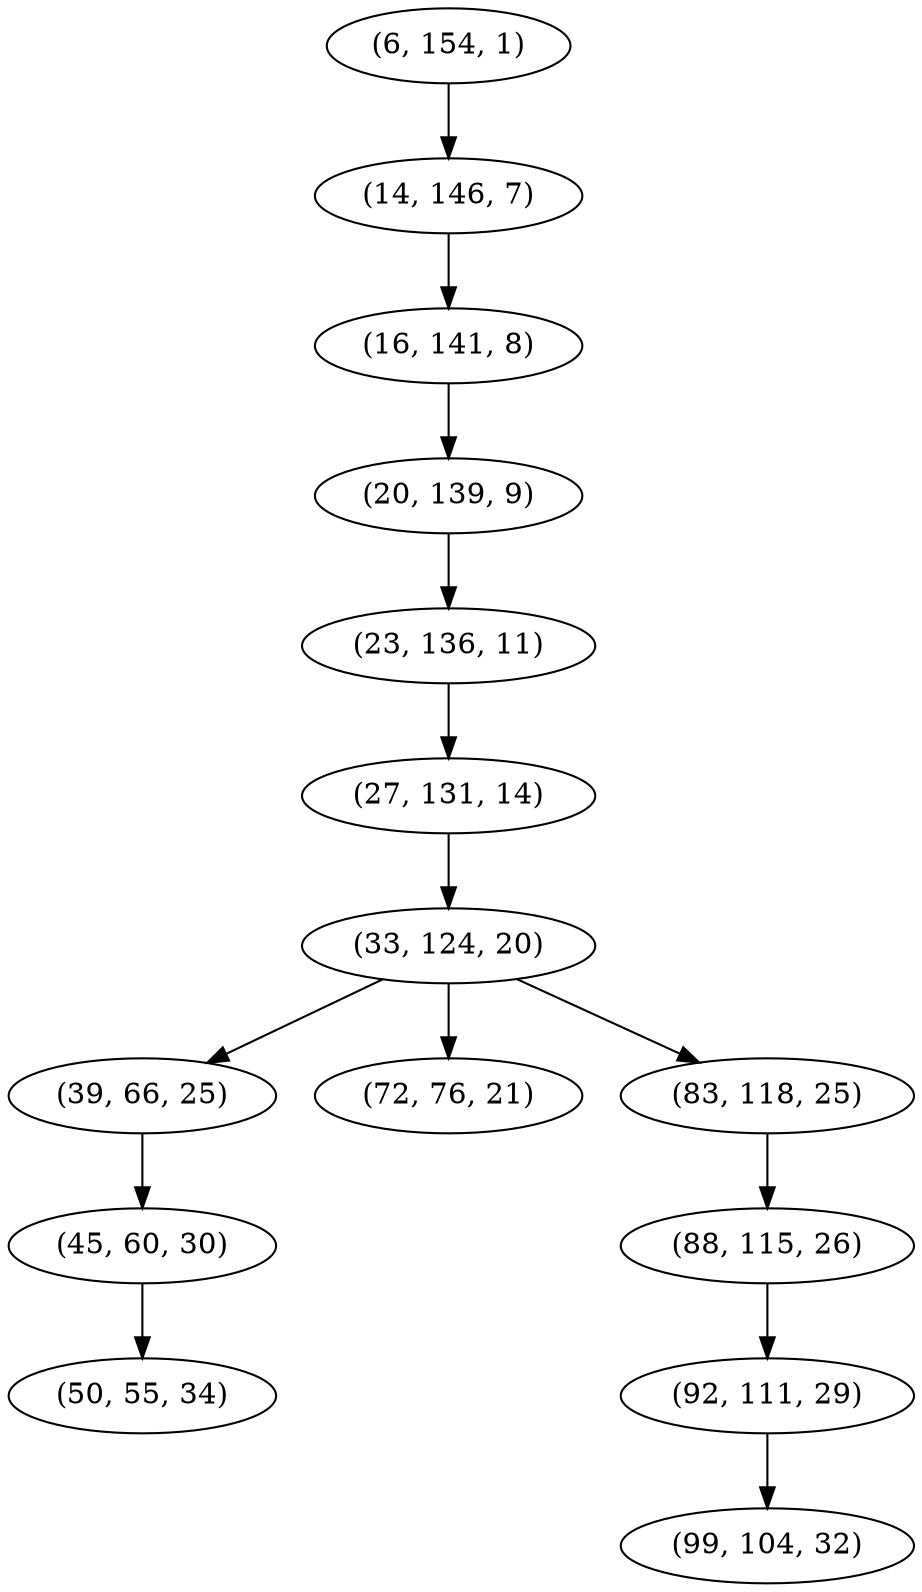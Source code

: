 digraph tree {
    "(6, 154, 1)";
    "(14, 146, 7)";
    "(16, 141, 8)";
    "(20, 139, 9)";
    "(23, 136, 11)";
    "(27, 131, 14)";
    "(33, 124, 20)";
    "(39, 66, 25)";
    "(45, 60, 30)";
    "(50, 55, 34)";
    "(72, 76, 21)";
    "(83, 118, 25)";
    "(88, 115, 26)";
    "(92, 111, 29)";
    "(99, 104, 32)";
    "(6, 154, 1)" -> "(14, 146, 7)";
    "(14, 146, 7)" -> "(16, 141, 8)";
    "(16, 141, 8)" -> "(20, 139, 9)";
    "(20, 139, 9)" -> "(23, 136, 11)";
    "(23, 136, 11)" -> "(27, 131, 14)";
    "(27, 131, 14)" -> "(33, 124, 20)";
    "(33, 124, 20)" -> "(39, 66, 25)";
    "(33, 124, 20)" -> "(72, 76, 21)";
    "(33, 124, 20)" -> "(83, 118, 25)";
    "(39, 66, 25)" -> "(45, 60, 30)";
    "(45, 60, 30)" -> "(50, 55, 34)";
    "(83, 118, 25)" -> "(88, 115, 26)";
    "(88, 115, 26)" -> "(92, 111, 29)";
    "(92, 111, 29)" -> "(99, 104, 32)";
}
